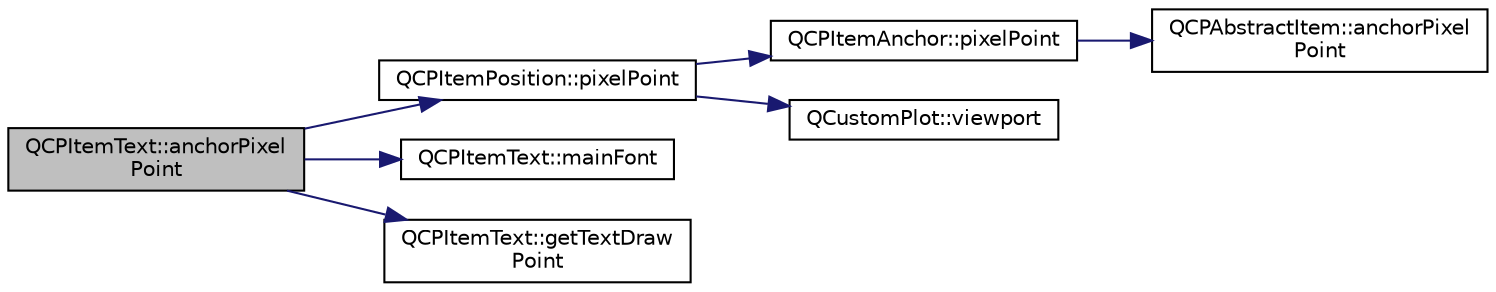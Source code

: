 digraph "QCPItemText::anchorPixelPoint"
{
  edge [fontname="Helvetica",fontsize="10",labelfontname="Helvetica",labelfontsize="10"];
  node [fontname="Helvetica",fontsize="10",shape=record];
  rankdir="LR";
  Node21 [label="QCPItemText::anchorPixel\lPoint",height=0.2,width=0.4,color="black", fillcolor="grey75", style="filled", fontcolor="black"];
  Node21 -> Node22 [color="midnightblue",fontsize="10",style="solid",fontname="Helvetica"];
  Node22 [label="QCPItemPosition::pixelPoint",height=0.2,width=0.4,color="black", fillcolor="white", style="filled",URL="$d1/dad/class_q_c_p_item_position.html#a6cad070c22801295231f5bd6045afe70"];
  Node22 -> Node23 [color="midnightblue",fontsize="10",style="solid",fontname="Helvetica"];
  Node23 [label="QCPItemAnchor::pixelPoint",height=0.2,width=0.4,color="black", fillcolor="white", style="filled",URL="$d4/d7c/class_q_c_p_item_anchor.html#ae1a21d9471d1d788624cad297e1b8d6f"];
  Node23 -> Node24 [color="midnightblue",fontsize="10",style="solid",fontname="Helvetica"];
  Node24 [label="QCPAbstractItem::anchorPixel\lPoint",height=0.2,width=0.4,color="black", fillcolor="white", style="filled",URL="$da/d6a/class_q_c_p_abstract_item.html#a5681c190803e899bac9a240753fdba00"];
  Node22 -> Node25 [color="midnightblue",fontsize="10",style="solid",fontname="Helvetica"];
  Node25 [label="QCustomPlot::viewport",height=0.2,width=0.4,color="black", fillcolor="white", style="filled",URL="$dd/d9b/class_q_custom_plot.html#a19842409b18f556b256d05e97fffc670"];
  Node21 -> Node26 [color="midnightblue",fontsize="10",style="solid",fontname="Helvetica"];
  Node26 [label="QCPItemText::mainFont",height=0.2,width=0.4,color="black", fillcolor="white", style="filled",URL="$d7/da0/class_q_c_p_item_text.html#af30ac2a0b84afa86a1dec22ab48dd07d"];
  Node21 -> Node27 [color="midnightblue",fontsize="10",style="solid",fontname="Helvetica"];
  Node27 [label="QCPItemText::getTextDraw\lPoint",height=0.2,width=0.4,color="black", fillcolor="white", style="filled",URL="$d7/da0/class_q_c_p_item_text.html#a4c76ad7e33c50aff0a60b8f38fe6060e"];
}
